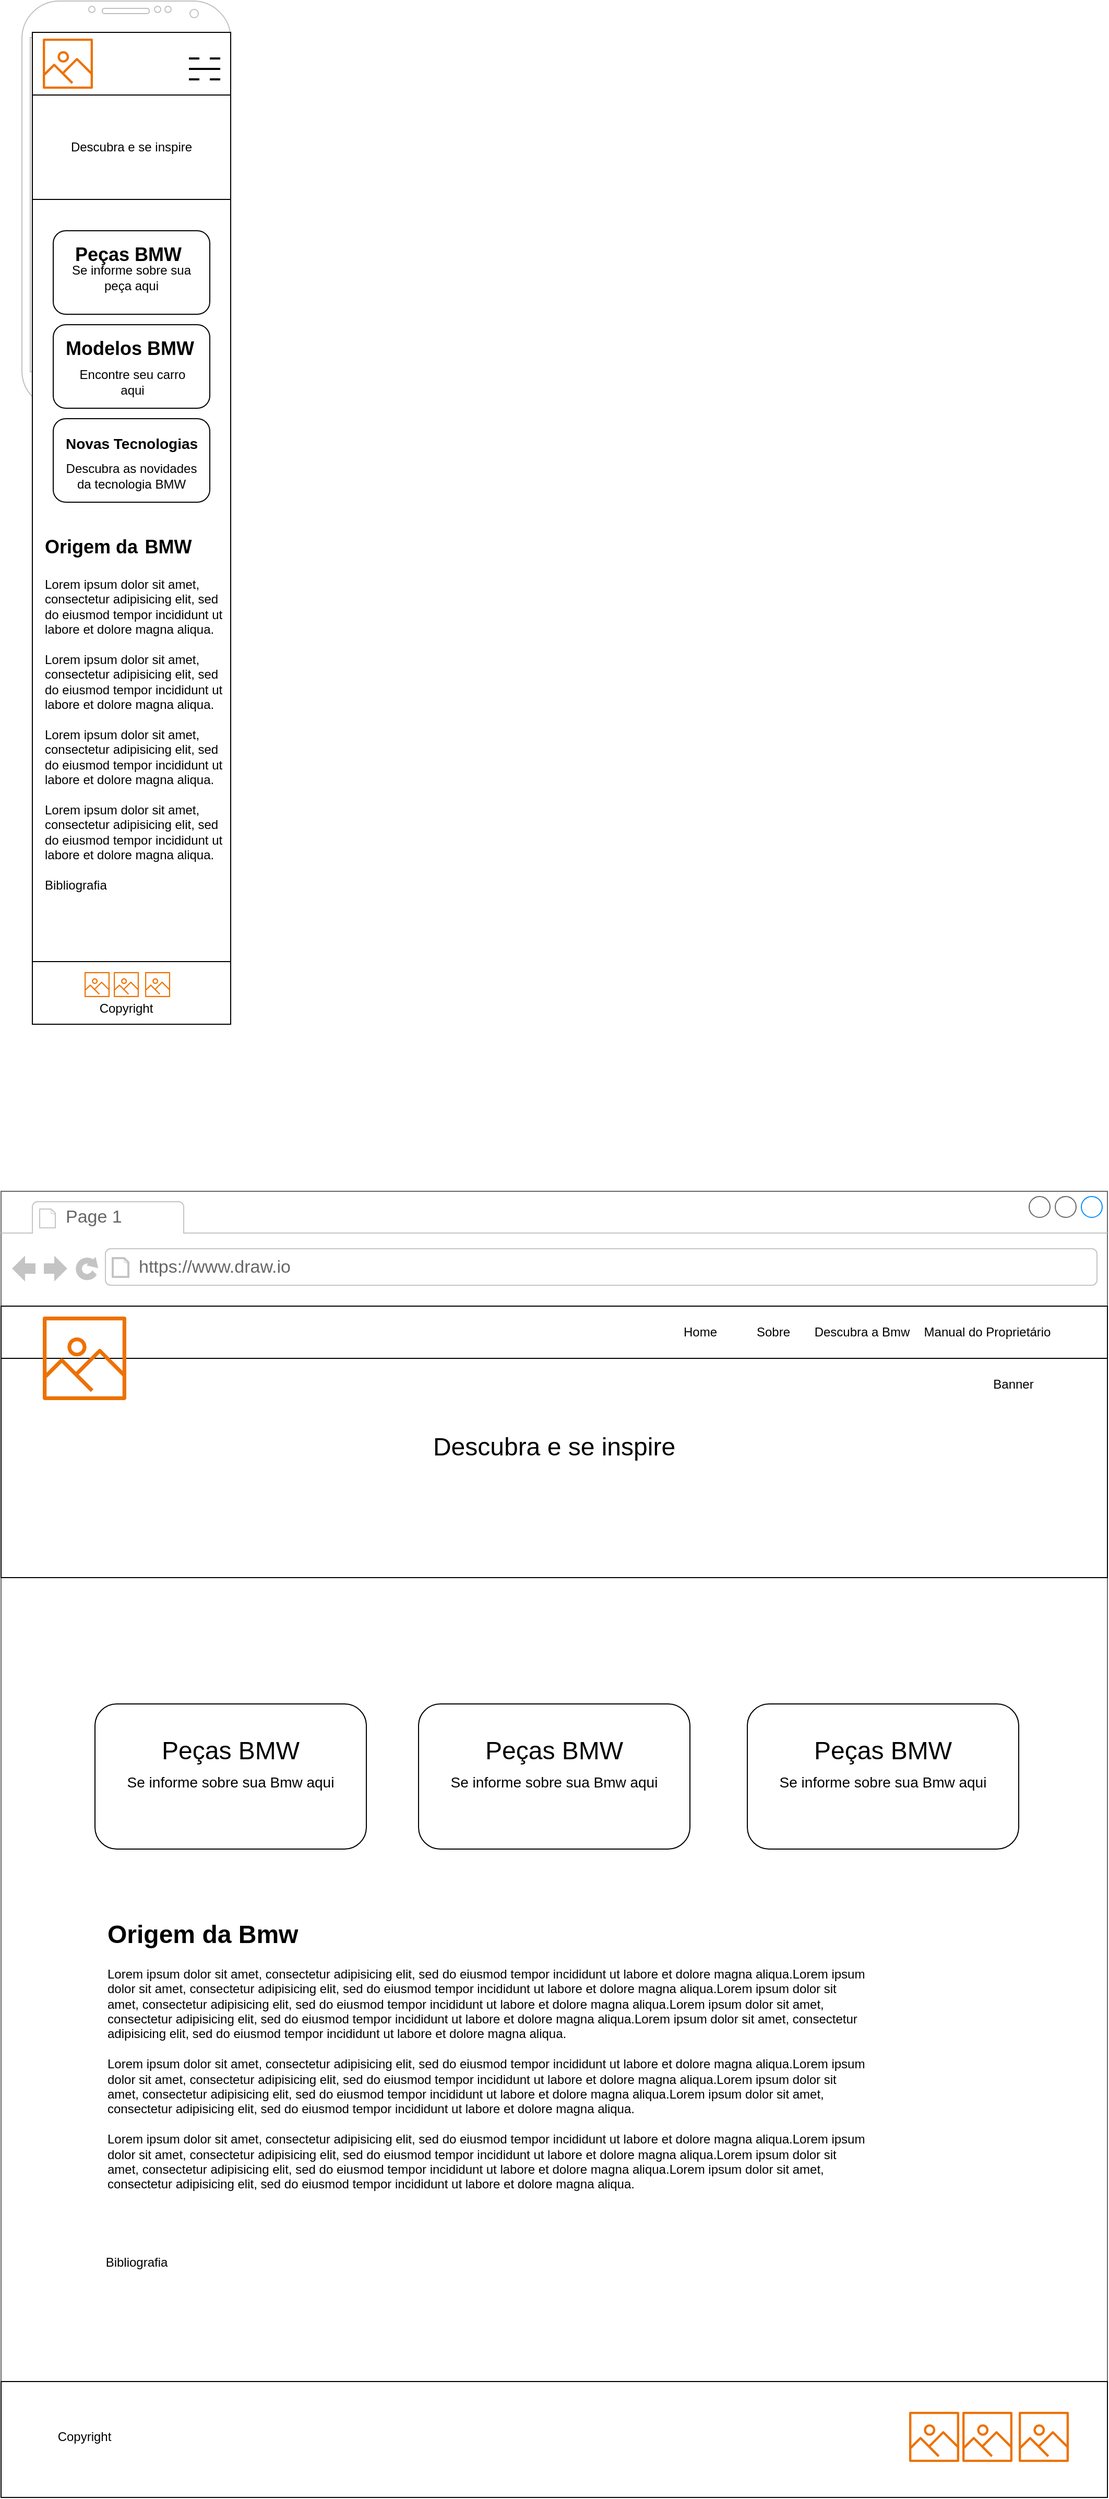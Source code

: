 <mxfile version="24.2.3" type="device">
  <diagram name="Página-1" id="4-KUc0o0GkvM-XNJCKcv">
    <mxGraphModel dx="1354" dy="638" grid="1" gridSize="10" guides="1" tooltips="1" connect="1" arrows="1" fold="1" page="1" pageScale="1" pageWidth="827" pageHeight="1169" math="0" shadow="0">
      <root>
        <mxCell id="0" />
        <mxCell id="1" parent="0" />
        <mxCell id="AwbhpHqU0Ukdg4uiP-lh-1" value="" style="verticalLabelPosition=bottom;verticalAlign=top;html=1;shadow=0;dashed=0;strokeWidth=1;shape=mxgraph.android.phone2;strokeColor=#c0c0c0;" parent="1" vertex="1">
          <mxGeometry x="20" y="40" width="200" height="390" as="geometry" />
        </mxCell>
        <mxCell id="AwbhpHqU0Ukdg4uiP-lh-2" value="" style="strokeWidth=1;shadow=0;dashed=0;align=center;html=1;shape=mxgraph.mockup.containers.browserWindow;rSize=0;strokeColor=#666666;strokeColor2=#008cff;strokeColor3=#c4c4c4;mainText=,;recursiveResize=0;" parent="1" vertex="1">
          <mxGeometry y="1180" width="1060" height="1251" as="geometry" />
        </mxCell>
        <mxCell id="lfW6KVarJjC59Z06hN5a-29" value="" style="rounded=0;whiteSpace=wrap;html=1;" vertex="1" parent="AwbhpHqU0Ukdg4uiP-lh-2">
          <mxGeometry y="160" width="1060" height="210" as="geometry" />
        </mxCell>
        <mxCell id="AwbhpHqU0Ukdg4uiP-lh-3" value="Page 1" style="strokeWidth=1;shadow=0;dashed=0;align=center;html=1;shape=mxgraph.mockup.containers.anchor;fontSize=17;fontColor=#666666;align=left;whiteSpace=wrap;" parent="AwbhpHqU0Ukdg4uiP-lh-2" vertex="1">
          <mxGeometry x="60" y="12" width="110" height="26" as="geometry" />
        </mxCell>
        <mxCell id="AwbhpHqU0Ukdg4uiP-lh-4" value="https://www.draw.io" style="strokeWidth=1;shadow=0;dashed=0;align=center;html=1;shape=mxgraph.mockup.containers.anchor;rSize=0;fontSize=17;fontColor=#666666;align=left;" parent="AwbhpHqU0Ukdg4uiP-lh-2" vertex="1">
          <mxGeometry x="130" y="60" width="250" height="26" as="geometry" />
        </mxCell>
        <mxCell id="lfW6KVarJjC59Z06hN5a-1" value="" style="rounded=0;whiteSpace=wrap;html=1;" vertex="1" parent="AwbhpHqU0Ukdg4uiP-lh-2">
          <mxGeometry y="110" width="1060" height="50" as="geometry" />
        </mxCell>
        <mxCell id="lfW6KVarJjC59Z06hN5a-2" value="Home" style="text;html=1;align=center;verticalAlign=middle;whiteSpace=wrap;rounded=0;" vertex="1" parent="AwbhpHqU0Ukdg4uiP-lh-2">
          <mxGeometry x="640" y="120" width="60" height="30" as="geometry" />
        </mxCell>
        <mxCell id="lfW6KVarJjC59Z06hN5a-3" value="Sobre" style="text;html=1;align=center;verticalAlign=middle;whiteSpace=wrap;rounded=0;" vertex="1" parent="AwbhpHqU0Ukdg4uiP-lh-2">
          <mxGeometry x="710" y="120" width="60" height="30" as="geometry" />
        </mxCell>
        <mxCell id="lfW6KVarJjC59Z06hN5a-16" value="Descubra a Bmw" style="text;html=1;align=center;verticalAlign=middle;whiteSpace=wrap;rounded=0;" vertex="1" parent="AwbhpHqU0Ukdg4uiP-lh-2">
          <mxGeometry x="770" y="120" width="110" height="30" as="geometry" />
        </mxCell>
        <mxCell id="lfW6KVarJjC59Z06hN5a-24" value="Manual do Proprietário" style="text;html=1;align=center;verticalAlign=middle;whiteSpace=wrap;rounded=0;" vertex="1" parent="AwbhpHqU0Ukdg4uiP-lh-2">
          <mxGeometry x="880" y="120" width="130" height="30" as="geometry" />
        </mxCell>
        <mxCell id="lfW6KVarJjC59Z06hN5a-25" value="" style="sketch=0;outlineConnect=0;fontColor=#232F3E;gradientColor=none;fillColor=#ED7100;strokeColor=none;dashed=0;verticalLabelPosition=bottom;verticalAlign=top;align=center;html=1;fontSize=12;fontStyle=0;aspect=fixed;pointerEvents=1;shape=mxgraph.aws4.container_registry_image;" vertex="1" parent="AwbhpHqU0Ukdg4uiP-lh-2">
          <mxGeometry x="40" y="120" width="80" height="80" as="geometry" />
        </mxCell>
        <mxCell id="lfW6KVarJjC59Z06hN5a-26" value="&lt;font style=&quot;font-size: 24px;&quot;&gt;Descubra e se inspire&lt;/font&gt;" style="text;html=1;align=center;verticalAlign=middle;whiteSpace=wrap;rounded=0;" vertex="1" parent="AwbhpHqU0Ukdg4uiP-lh-2">
          <mxGeometry x="375" y="230" width="310" height="30" as="geometry" />
        </mxCell>
        <mxCell id="lfW6KVarJjC59Z06hN5a-28" value="Banner" style="text;html=1;align=center;verticalAlign=middle;whiteSpace=wrap;rounded=0;" vertex="1" parent="AwbhpHqU0Ukdg4uiP-lh-2">
          <mxGeometry x="940" y="170" width="60" height="30" as="geometry" />
        </mxCell>
        <mxCell id="lfW6KVarJjC59Z06hN5a-30" value="" style="rounded=1;whiteSpace=wrap;html=1;" vertex="1" parent="AwbhpHqU0Ukdg4uiP-lh-2">
          <mxGeometry x="90" y="491" width="260" height="139" as="geometry" />
        </mxCell>
        <mxCell id="lfW6KVarJjC59Z06hN5a-31" value="&lt;font style=&quot;font-size: 24px;&quot;&gt;Peças BMW&lt;/font&gt;" style="text;html=1;align=center;verticalAlign=middle;whiteSpace=wrap;rounded=0;" vertex="1" parent="AwbhpHqU0Ukdg4uiP-lh-2">
          <mxGeometry x="110" y="521" width="220" height="30" as="geometry" />
        </mxCell>
        <mxCell id="lfW6KVarJjC59Z06hN5a-32" value="&lt;font style=&quot;font-size: 14px;&quot;&gt;Se informe sobre sua Bmw aqui&lt;/font&gt;" style="text;html=1;align=center;verticalAlign=middle;whiteSpace=wrap;rounded=0;" vertex="1" parent="AwbhpHqU0Ukdg4uiP-lh-2">
          <mxGeometry x="65" y="551" width="310" height="30" as="geometry" />
        </mxCell>
        <mxCell id="lfW6KVarJjC59Z06hN5a-33" value="" style="rounded=1;whiteSpace=wrap;html=1;" vertex="1" parent="AwbhpHqU0Ukdg4uiP-lh-2">
          <mxGeometry x="400" y="491" width="260" height="139" as="geometry" />
        </mxCell>
        <mxCell id="lfW6KVarJjC59Z06hN5a-34" value="&lt;font style=&quot;font-size: 24px;&quot;&gt;Peças BMW&lt;/font&gt;" style="text;html=1;align=center;verticalAlign=middle;whiteSpace=wrap;rounded=0;" vertex="1" parent="AwbhpHqU0Ukdg4uiP-lh-2">
          <mxGeometry x="420" y="521" width="220" height="30" as="geometry" />
        </mxCell>
        <mxCell id="lfW6KVarJjC59Z06hN5a-35" value="&lt;font style=&quot;font-size: 14px;&quot;&gt;Se informe sobre sua Bmw aqui&lt;/font&gt;" style="text;html=1;align=center;verticalAlign=middle;whiteSpace=wrap;rounded=0;" vertex="1" parent="AwbhpHqU0Ukdg4uiP-lh-2">
          <mxGeometry x="375" y="551" width="310" height="30" as="geometry" />
        </mxCell>
        <mxCell id="lfW6KVarJjC59Z06hN5a-36" value="" style="rounded=1;whiteSpace=wrap;html=1;" vertex="1" parent="AwbhpHqU0Ukdg4uiP-lh-2">
          <mxGeometry x="715" y="491" width="260" height="139" as="geometry" />
        </mxCell>
        <mxCell id="lfW6KVarJjC59Z06hN5a-37" value="&lt;font style=&quot;font-size: 24px;&quot;&gt;Peças BMW&lt;/font&gt;" style="text;html=1;align=center;verticalAlign=middle;whiteSpace=wrap;rounded=0;" vertex="1" parent="AwbhpHqU0Ukdg4uiP-lh-2">
          <mxGeometry x="735" y="521" width="220" height="30" as="geometry" />
        </mxCell>
        <mxCell id="lfW6KVarJjC59Z06hN5a-38" value="&lt;font style=&quot;font-size: 14px;&quot;&gt;Se informe sobre sua Bmw aqui&lt;/font&gt;" style="text;html=1;align=center;verticalAlign=middle;whiteSpace=wrap;rounded=0;" vertex="1" parent="AwbhpHqU0Ukdg4uiP-lh-2">
          <mxGeometry x="690" y="551" width="310" height="30" as="geometry" />
        </mxCell>
        <mxCell id="lfW6KVarJjC59Z06hN5a-40" value="&lt;h1 style=&quot;margin-top: 0px;&quot;&gt;Origem da Bmw&lt;/h1&gt;&lt;p&gt;Lorem ipsum dolor sit amet, consectetur adipisicing elit, sed do eiusmod tempor incididunt ut labore et dolore magna aliqua.&lt;span style=&quot;background-color: initial;&quot;&gt;Lorem ipsum dolor sit amet, consectetur adipisicing elit, sed do eiusmod tempor incididunt ut labore et dolore magna aliqua.&lt;/span&gt;&lt;span style=&quot;background-color: initial;&quot;&gt;Lorem ipsum dolor sit amet, consectetur adipisicing elit, sed do eiusmod tempor incididunt ut labore et dolore magna aliqua.&lt;/span&gt;&lt;span style=&quot;background-color: initial;&quot;&gt;Lorem ipsum dolor sit amet, consectetur adipisicing elit, sed do eiusmod tempor incididunt ut labore et dolore magna aliqua.&lt;/span&gt;&lt;span style=&quot;background-color: initial;&quot;&gt;Lorem ipsum dolor sit amet, consectetur adipisicing elit, sed do eiusmod tempor incididunt ut labore et dolore magna aliqua.&lt;br&gt;&lt;br&gt;&lt;/span&gt;Lorem ipsum dolor sit amet, consectetur adipisicing elit, sed do eiusmod tempor incididunt ut labore et dolore magna aliqua.&lt;span style=&quot;background-color: initial;&quot;&gt;Lorem ipsum dolor sit amet, consectetur adipisicing elit, sed do eiusmod tempor incididunt ut labore et dolore magna aliqua.&lt;/span&gt;&lt;span style=&quot;background-color: initial;&quot;&gt;Lorem ipsum dolor sit amet, consectetur adipisicing elit, sed do eiusmod tempor incididunt ut labore et dolore magna aliqua.&lt;/span&gt;&lt;span style=&quot;background-color: initial;&quot;&gt;Lorem ipsum dolor sit amet, consectetur adipisicing elit, sed do eiusmod tempor incididunt ut labore et dolore magna aliqua.&lt;br&gt;&lt;/span&gt;&lt;span style=&quot;background-color: initial;&quot;&gt;&lt;br&gt;&lt;/span&gt;Lorem ipsum dolor sit amet, consectetur adipisicing elit, sed do eiusmod tempor incididunt ut labore et dolore magna aliqua.&lt;span style=&quot;background-color: initial;&quot;&gt;Lorem ipsum dolor sit amet, consectetur adipisicing elit, sed do eiusmod tempor incididunt ut labore et dolore magna aliqua.&lt;/span&gt;&lt;span style=&quot;background-color: initial;&quot;&gt;Lorem ipsum dolor sit amet, consectetur adipisicing elit, sed do eiusmod tempor incididunt ut labore et dolore magna aliqua.&lt;/span&gt;&lt;span style=&quot;background-color: initial;&quot;&gt;Lorem ipsum dolor sit amet, consectetur adipisicing elit, sed do eiusmod tempor incididunt ut labore et dolore magna aliqua.&lt;/span&gt;&lt;span style=&quot;background-color: initial;&quot;&gt;&lt;br&gt;&lt;/span&gt;&lt;/p&gt;" style="text;html=1;whiteSpace=wrap;overflow=hidden;rounded=0;" vertex="1" parent="AwbhpHqU0Ukdg4uiP-lh-2">
          <mxGeometry x="100" y="691" width="730" height="309" as="geometry" />
        </mxCell>
        <mxCell id="lfW6KVarJjC59Z06hN5a-41" value="Bibliografia" style="text;html=1;align=center;verticalAlign=middle;whiteSpace=wrap;rounded=0;" vertex="1" parent="AwbhpHqU0Ukdg4uiP-lh-2">
          <mxGeometry x="100" y="1011" width="60" height="30" as="geometry" />
        </mxCell>
        <mxCell id="lfW6KVarJjC59Z06hN5a-42" value="" style="rounded=0;whiteSpace=wrap;html=1;" vertex="1" parent="AwbhpHqU0Ukdg4uiP-lh-2">
          <mxGeometry y="1140" width="1060" height="111" as="geometry" />
        </mxCell>
        <mxCell id="lfW6KVarJjC59Z06hN5a-43" value="" style="sketch=0;outlineConnect=0;fontColor=#232F3E;gradientColor=none;fillColor=#ED7100;strokeColor=none;dashed=0;verticalLabelPosition=bottom;verticalAlign=top;align=center;html=1;fontSize=12;fontStyle=0;aspect=fixed;pointerEvents=1;shape=mxgraph.aws4.container_registry_image;" vertex="1" parent="AwbhpHqU0Ukdg4uiP-lh-2">
          <mxGeometry x="975" y="1169" width="48" height="48" as="geometry" />
        </mxCell>
        <mxCell id="lfW6KVarJjC59Z06hN5a-44" value="" style="sketch=0;outlineConnect=0;fontColor=#232F3E;gradientColor=none;fillColor=#ED7100;strokeColor=none;dashed=0;verticalLabelPosition=bottom;verticalAlign=top;align=center;html=1;fontSize=12;fontStyle=0;aspect=fixed;pointerEvents=1;shape=mxgraph.aws4.container_registry_image;" vertex="1" parent="AwbhpHqU0Ukdg4uiP-lh-2">
          <mxGeometry x="921" y="1169" width="48" height="48" as="geometry" />
        </mxCell>
        <mxCell id="lfW6KVarJjC59Z06hN5a-45" value="" style="sketch=0;outlineConnect=0;fontColor=#232F3E;gradientColor=none;fillColor=#ED7100;strokeColor=none;dashed=0;verticalLabelPosition=bottom;verticalAlign=top;align=center;html=1;fontSize=12;fontStyle=0;aspect=fixed;pointerEvents=1;shape=mxgraph.aws4.container_registry_image;" vertex="1" parent="AwbhpHqU0Ukdg4uiP-lh-2">
          <mxGeometry x="870" y="1169" width="48" height="48" as="geometry" />
        </mxCell>
        <mxCell id="lfW6KVarJjC59Z06hN5a-46" value="Copyright" style="text;html=1;align=center;verticalAlign=middle;whiteSpace=wrap;rounded=0;" vertex="1" parent="AwbhpHqU0Ukdg4uiP-lh-2">
          <mxGeometry x="50" y="1178" width="60" height="30" as="geometry" />
        </mxCell>
        <mxCell id="lfW6KVarJjC59Z06hN5a-47" value="" style="rounded=0;whiteSpace=wrap;html=1;" vertex="1" parent="1">
          <mxGeometry x="30" y="70" width="190" height="60" as="geometry" />
        </mxCell>
        <mxCell id="lfW6KVarJjC59Z06hN5a-48" value="" style="sketch=0;outlineConnect=0;fontColor=#232F3E;gradientColor=none;fillColor=#ED7100;strokeColor=none;dashed=0;verticalLabelPosition=bottom;verticalAlign=top;align=center;html=1;fontSize=12;fontStyle=0;aspect=fixed;pointerEvents=1;shape=mxgraph.aws4.container_registry_image;" vertex="1" parent="1">
          <mxGeometry x="40" y="76" width="48" height="48" as="geometry" />
        </mxCell>
        <mxCell id="lfW6KVarJjC59Z06hN5a-53" value="" style="line;strokeWidth=2;html=1;" vertex="1" parent="1">
          <mxGeometry x="180" y="90" width="10" height="10" as="geometry" />
        </mxCell>
        <mxCell id="lfW6KVarJjC59Z06hN5a-54" value="" style="line;strokeWidth=2;html=1;" vertex="1" parent="1">
          <mxGeometry x="200" y="90" width="10" height="10" as="geometry" />
        </mxCell>
        <mxCell id="lfW6KVarJjC59Z06hN5a-55" value="" style="line;strokeWidth=2;html=1;" vertex="1" parent="1">
          <mxGeometry x="180" y="100" width="30" height="10" as="geometry" />
        </mxCell>
        <mxCell id="lfW6KVarJjC59Z06hN5a-56" value="" style="line;strokeWidth=2;html=1;" vertex="1" parent="1">
          <mxGeometry x="180" y="110" width="10" height="10" as="geometry" />
        </mxCell>
        <mxCell id="lfW6KVarJjC59Z06hN5a-57" value="" style="line;strokeWidth=2;html=1;" vertex="1" parent="1">
          <mxGeometry x="200" y="110" width="10" height="10" as="geometry" />
        </mxCell>
        <mxCell id="lfW6KVarJjC59Z06hN5a-59" value="Descubra e se inspire" style="rounded=0;whiteSpace=wrap;html=1;" vertex="1" parent="1">
          <mxGeometry x="30" y="130" width="190" height="100" as="geometry" />
        </mxCell>
        <mxCell id="lfW6KVarJjC59Z06hN5a-60" value="" style="rounded=0;whiteSpace=wrap;html=1;" vertex="1" parent="1">
          <mxGeometry x="30" y="230" width="190" height="790" as="geometry" />
        </mxCell>
        <mxCell id="lfW6KVarJjC59Z06hN5a-61" value="" style="rounded=1;whiteSpace=wrap;html=1;" vertex="1" parent="1">
          <mxGeometry x="50" y="260" width="150" height="80" as="geometry" />
        </mxCell>
        <mxCell id="lfW6KVarJjC59Z06hN5a-62" value="&lt;h1 style=&quot;margin-top: 0px;&quot;&gt;&lt;font style=&quot;font-size: 18px;&quot;&gt;Peças BMW&lt;/font&gt;&lt;/h1&gt;" style="text;html=1;whiteSpace=wrap;overflow=hidden;rounded=0;" vertex="1" parent="1">
          <mxGeometry x="69" y="260" width="112" height="40" as="geometry" />
        </mxCell>
        <mxCell id="lfW6KVarJjC59Z06hN5a-63" value="Se informe sobre sua peça aqui" style="text;html=1;align=center;verticalAlign=middle;whiteSpace=wrap;rounded=0;" vertex="1" parent="1">
          <mxGeometry x="65" y="290" width="120" height="30" as="geometry" />
        </mxCell>
        <mxCell id="lfW6KVarJjC59Z06hN5a-64" value="" style="rounded=1;whiteSpace=wrap;html=1;" vertex="1" parent="1">
          <mxGeometry x="50" y="350" width="150" height="80" as="geometry" />
        </mxCell>
        <mxCell id="lfW6KVarJjC59Z06hN5a-65" value="&lt;h1 style=&quot;margin-top: 0px;&quot;&gt;&lt;font style=&quot;font-size: 18px;&quot;&gt;Modelos BMW&lt;/font&gt;&lt;/h1&gt;" style="text;html=1;whiteSpace=wrap;overflow=hidden;rounded=0;" vertex="1" parent="1">
          <mxGeometry x="60" y="350" width="131" height="40" as="geometry" />
        </mxCell>
        <mxCell id="lfW6KVarJjC59Z06hN5a-66" value="Encontre seu carro aqui" style="text;html=1;align=center;verticalAlign=middle;whiteSpace=wrap;rounded=0;" vertex="1" parent="1">
          <mxGeometry x="65.5" y="390" width="120" height="30" as="geometry" />
        </mxCell>
        <mxCell id="lfW6KVarJjC59Z06hN5a-67" value="" style="rounded=1;whiteSpace=wrap;html=1;" vertex="1" parent="1">
          <mxGeometry x="50" y="440" width="150" height="80" as="geometry" />
        </mxCell>
        <mxCell id="lfW6KVarJjC59Z06hN5a-68" value="&lt;h1 style=&quot;margin-top: 0px;&quot;&gt;&lt;font style=&quot;font-size: 14px;&quot;&gt;Novas Tecnologias&lt;/font&gt;&lt;/h1&gt;" style="text;html=1;whiteSpace=wrap;overflow=hidden;rounded=0;" vertex="1" parent="1">
          <mxGeometry x="60" y="440" width="180" height="60" as="geometry" />
        </mxCell>
        <mxCell id="lfW6KVarJjC59Z06hN5a-69" value="Descubra as novidades da tecnologia BMW" style="text;html=1;align=center;verticalAlign=middle;whiteSpace=wrap;rounded=0;" vertex="1" parent="1">
          <mxGeometry x="60" y="480" width="130" height="30" as="geometry" />
        </mxCell>
        <mxCell id="lfW6KVarJjC59Z06hN5a-70" value="&lt;h1 style=&quot;margin-top: 0px;&quot;&gt;&lt;font style=&quot;font-size: 18px;&quot;&gt;Origem da&lt;/font&gt; &lt;font style=&quot;font-size: 18px;&quot;&gt;BMW&lt;/font&gt;&lt;/h1&gt;&lt;p&gt;Lorem ipsum dolor sit amet, consectetur adipisicing elit, sed do eiusmod tempor incididunt ut labore et dolore magna aliqua.&lt;br&gt;&lt;br&gt;Lorem ipsum dolor sit amet, consectetur adipisicing elit, sed do eiusmod tempor incididunt ut labore et dolore magna aliqua.&lt;br&gt;&lt;br&gt;Lorem ipsum dolor sit amet, consectetur adipisicing elit, sed do eiusmod tempor incididunt ut labore et dolore magna aliqua.&lt;br&gt;&lt;br&gt;Lorem ipsum dolor sit amet, consectetur adipisicing elit, sed do eiusmod tempor incididunt ut labore et dolore magna aliqua.&lt;br&gt;&lt;br&gt;Bibliografia&lt;/p&gt;" style="text;html=1;whiteSpace=wrap;overflow=hidden;rounded=0;" vertex="1" parent="1">
          <mxGeometry x="40" y="540" width="180" height="390" as="geometry" />
        </mxCell>
        <mxCell id="lfW6KVarJjC59Z06hN5a-71" value="" style="rounded=0;whiteSpace=wrap;html=1;" vertex="1" parent="1">
          <mxGeometry x="30" y="960" width="190" height="60" as="geometry" />
        </mxCell>
        <mxCell id="lfW6KVarJjC59Z06hN5a-72" value="" style="sketch=0;outlineConnect=0;fontColor=#232F3E;gradientColor=none;fillColor=#ED7100;strokeColor=none;dashed=0;verticalLabelPosition=bottom;verticalAlign=top;align=center;html=1;fontSize=12;fontStyle=0;aspect=fixed;pointerEvents=1;shape=mxgraph.aws4.container_registry_image;" vertex="1" parent="1">
          <mxGeometry x="80" y="970" width="24" height="24" as="geometry" />
        </mxCell>
        <mxCell id="lfW6KVarJjC59Z06hN5a-74" value="" style="sketch=0;outlineConnect=0;fontColor=#232F3E;gradientColor=none;fillColor=#ED7100;strokeColor=none;dashed=0;verticalLabelPosition=bottom;verticalAlign=top;align=center;html=1;fontSize=12;fontStyle=0;aspect=fixed;pointerEvents=1;shape=mxgraph.aws4.container_registry_image;" vertex="1" parent="1">
          <mxGeometry x="108" y="970" width="24" height="24" as="geometry" />
        </mxCell>
        <mxCell id="lfW6KVarJjC59Z06hN5a-75" value="" style="sketch=0;outlineConnect=0;fontColor=#232F3E;gradientColor=none;fillColor=#ED7100;strokeColor=none;dashed=0;verticalLabelPosition=bottom;verticalAlign=top;align=center;html=1;fontSize=12;fontStyle=0;aspect=fixed;pointerEvents=1;shape=mxgraph.aws4.container_registry_image;" vertex="1" parent="1">
          <mxGeometry x="138" y="970" width="24" height="24" as="geometry" />
        </mxCell>
        <mxCell id="lfW6KVarJjC59Z06hN5a-76" value="Copyright" style="text;html=1;align=center;verticalAlign=middle;whiteSpace=wrap;rounded=0;" vertex="1" parent="1">
          <mxGeometry x="90" y="990" width="60" height="30" as="geometry" />
        </mxCell>
      </root>
    </mxGraphModel>
  </diagram>
</mxfile>
